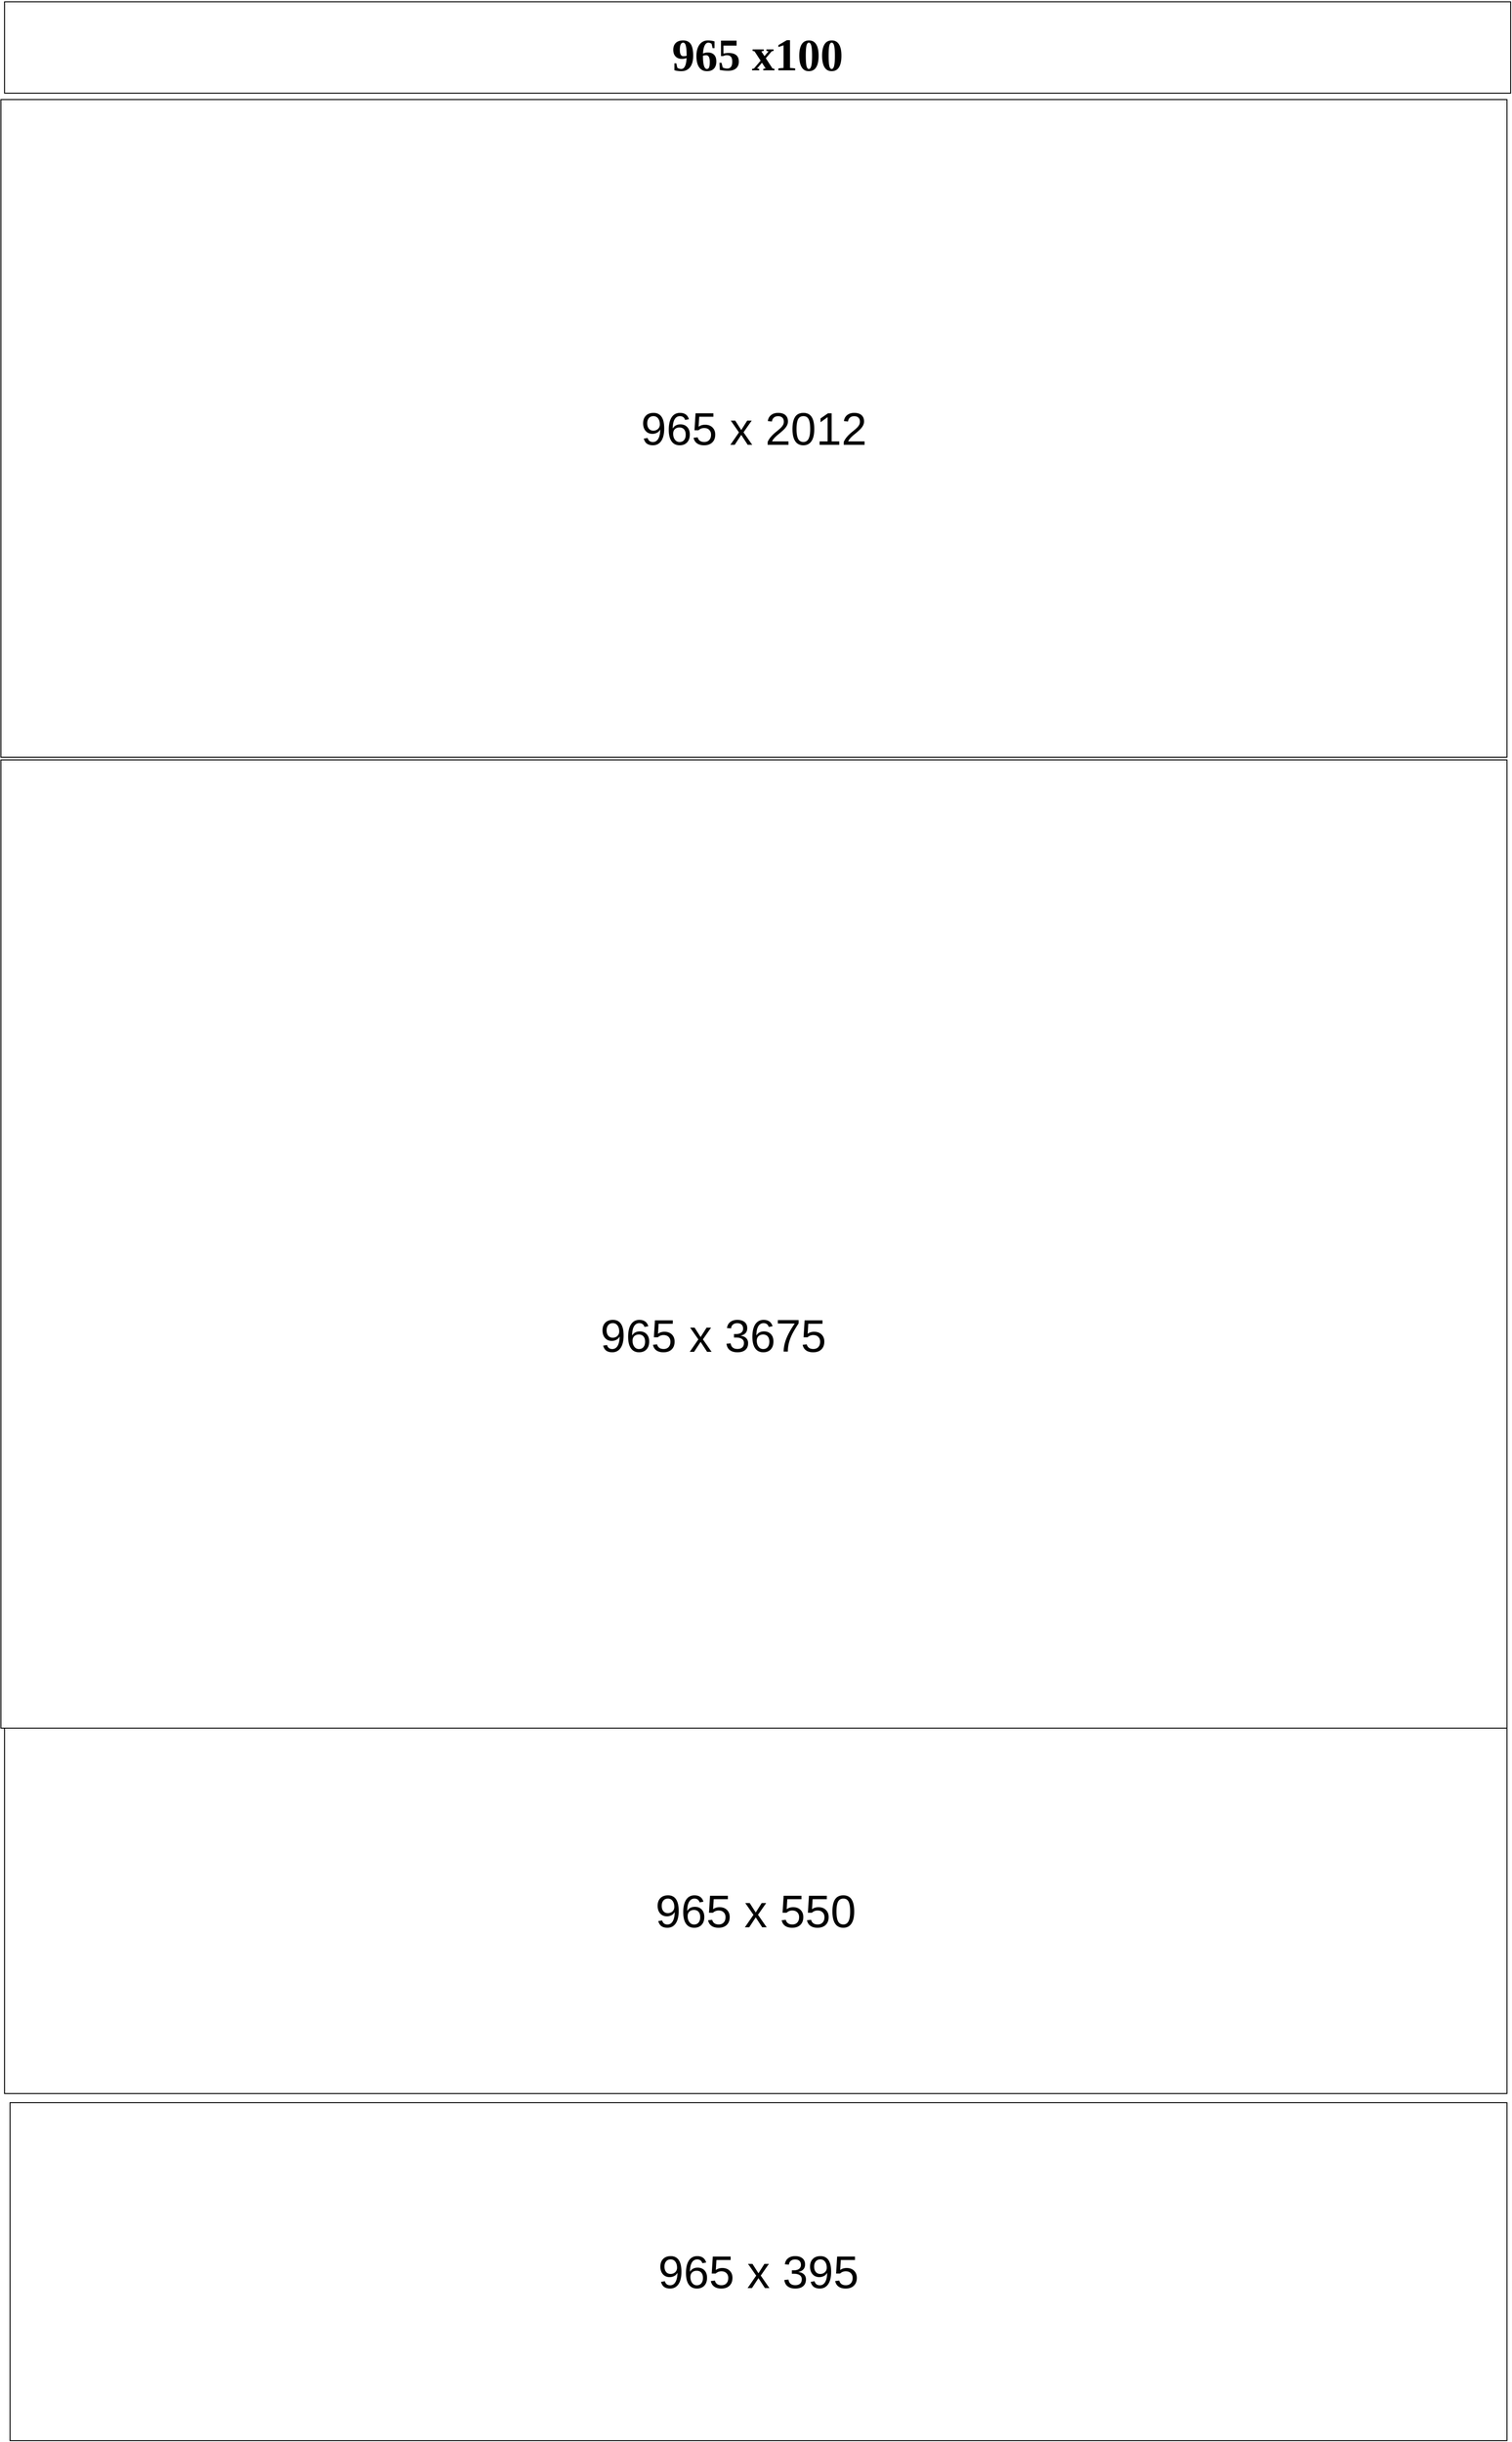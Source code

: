 <mxfile>
    <diagram id="yHPUWDhn9yPkVKIJML2L" name="Page-1">
        <mxGraphModel dx="2475" dy="2382" grid="1" gridSize="10" guides="1" tooltips="1" connect="1" arrows="1" fold="1" page="1" pageScale="1" pageWidth="827" pageHeight="1169" math="0" shadow="0">
            <root>
                <mxCell id="0"/>
                <mxCell id="1" parent="0"/>
                <mxCell id="2" value="&lt;h4&gt;&lt;/h4&gt;&lt;h2 style=&quot;font-size: 35px&quot;&gt;&lt;/h2&gt;&lt;h3&gt;&lt;font style=&quot;font-size: 50px&quot;&gt;965 x100&lt;/font&gt;&lt;/h3&gt;" style="whiteSpace=wrap;html=1;fontFamily=Times New Roman;" vertex="1" parent="1">
                    <mxGeometry x="4" y="-1160" width="1650" height="100" as="geometry"/>
                </mxCell>
                <mxCell id="JKArBtGy7eyEAYIIITq1-2" value="Text" style="text;html=1;resizable=0;autosize=1;align=center;verticalAlign=middle;points=[];fillColor=none;strokeColor=none;rounded=0;fontFamily=Times New Roman;" vertex="1" parent="1">
                    <mxGeometry x="760" y="350" width="40" height="20" as="geometry"/>
                </mxCell>
                <mxCell id="JKArBtGy7eyEAYIIITq1-3" value="&lt;font style=&quot;font-size: 50px&quot;&gt;965 x 2012&lt;/font&gt;" style="whiteSpace=wrap;html=1;fontFamily=Helvetica;fontSize=35;" vertex="1" parent="1">
                    <mxGeometry y="-1053" width="1650" height="720" as="geometry"/>
                </mxCell>
                <mxCell id="JKArBtGy7eyEAYIIITq1-4" value="" style="whiteSpace=wrap;html=1;fontFamily=Helvetica;fontSize=50;" vertex="1" parent="1">
                    <mxGeometry y="-330" width="1650" height="1060" as="geometry"/>
                </mxCell>
                <mxCell id="JKArBtGy7eyEAYIIITq1-5" value="965 x 3675" style="text;html=1;resizable=0;autosize=1;align=center;verticalAlign=middle;points=[];fillColor=none;strokeColor=none;rounded=0;fontFamily=Helvetica;fontSize=50;" vertex="1" parent="1">
                    <mxGeometry x="650" y="265" width="260" height="70" as="geometry"/>
                </mxCell>
                <mxCell id="JKArBtGy7eyEAYIIITq1-6" value="965 x 550" style="whiteSpace=wrap;html=1;fontFamily=Helvetica;fontSize=50;" vertex="1" parent="1">
                    <mxGeometry x="4" y="730" width="1646" height="400" as="geometry"/>
                </mxCell>
                <mxCell id="JKArBtGy7eyEAYIIITq1-10" value="965 x 395" style="whiteSpace=wrap;html=1;fontFamily=Helvetica;fontSize=50;" vertex="1" parent="1">
                    <mxGeometry x="10" y="1140" width="1640" height="370" as="geometry"/>
                </mxCell>
            </root>
        </mxGraphModel>
    </diagram>
</mxfile>